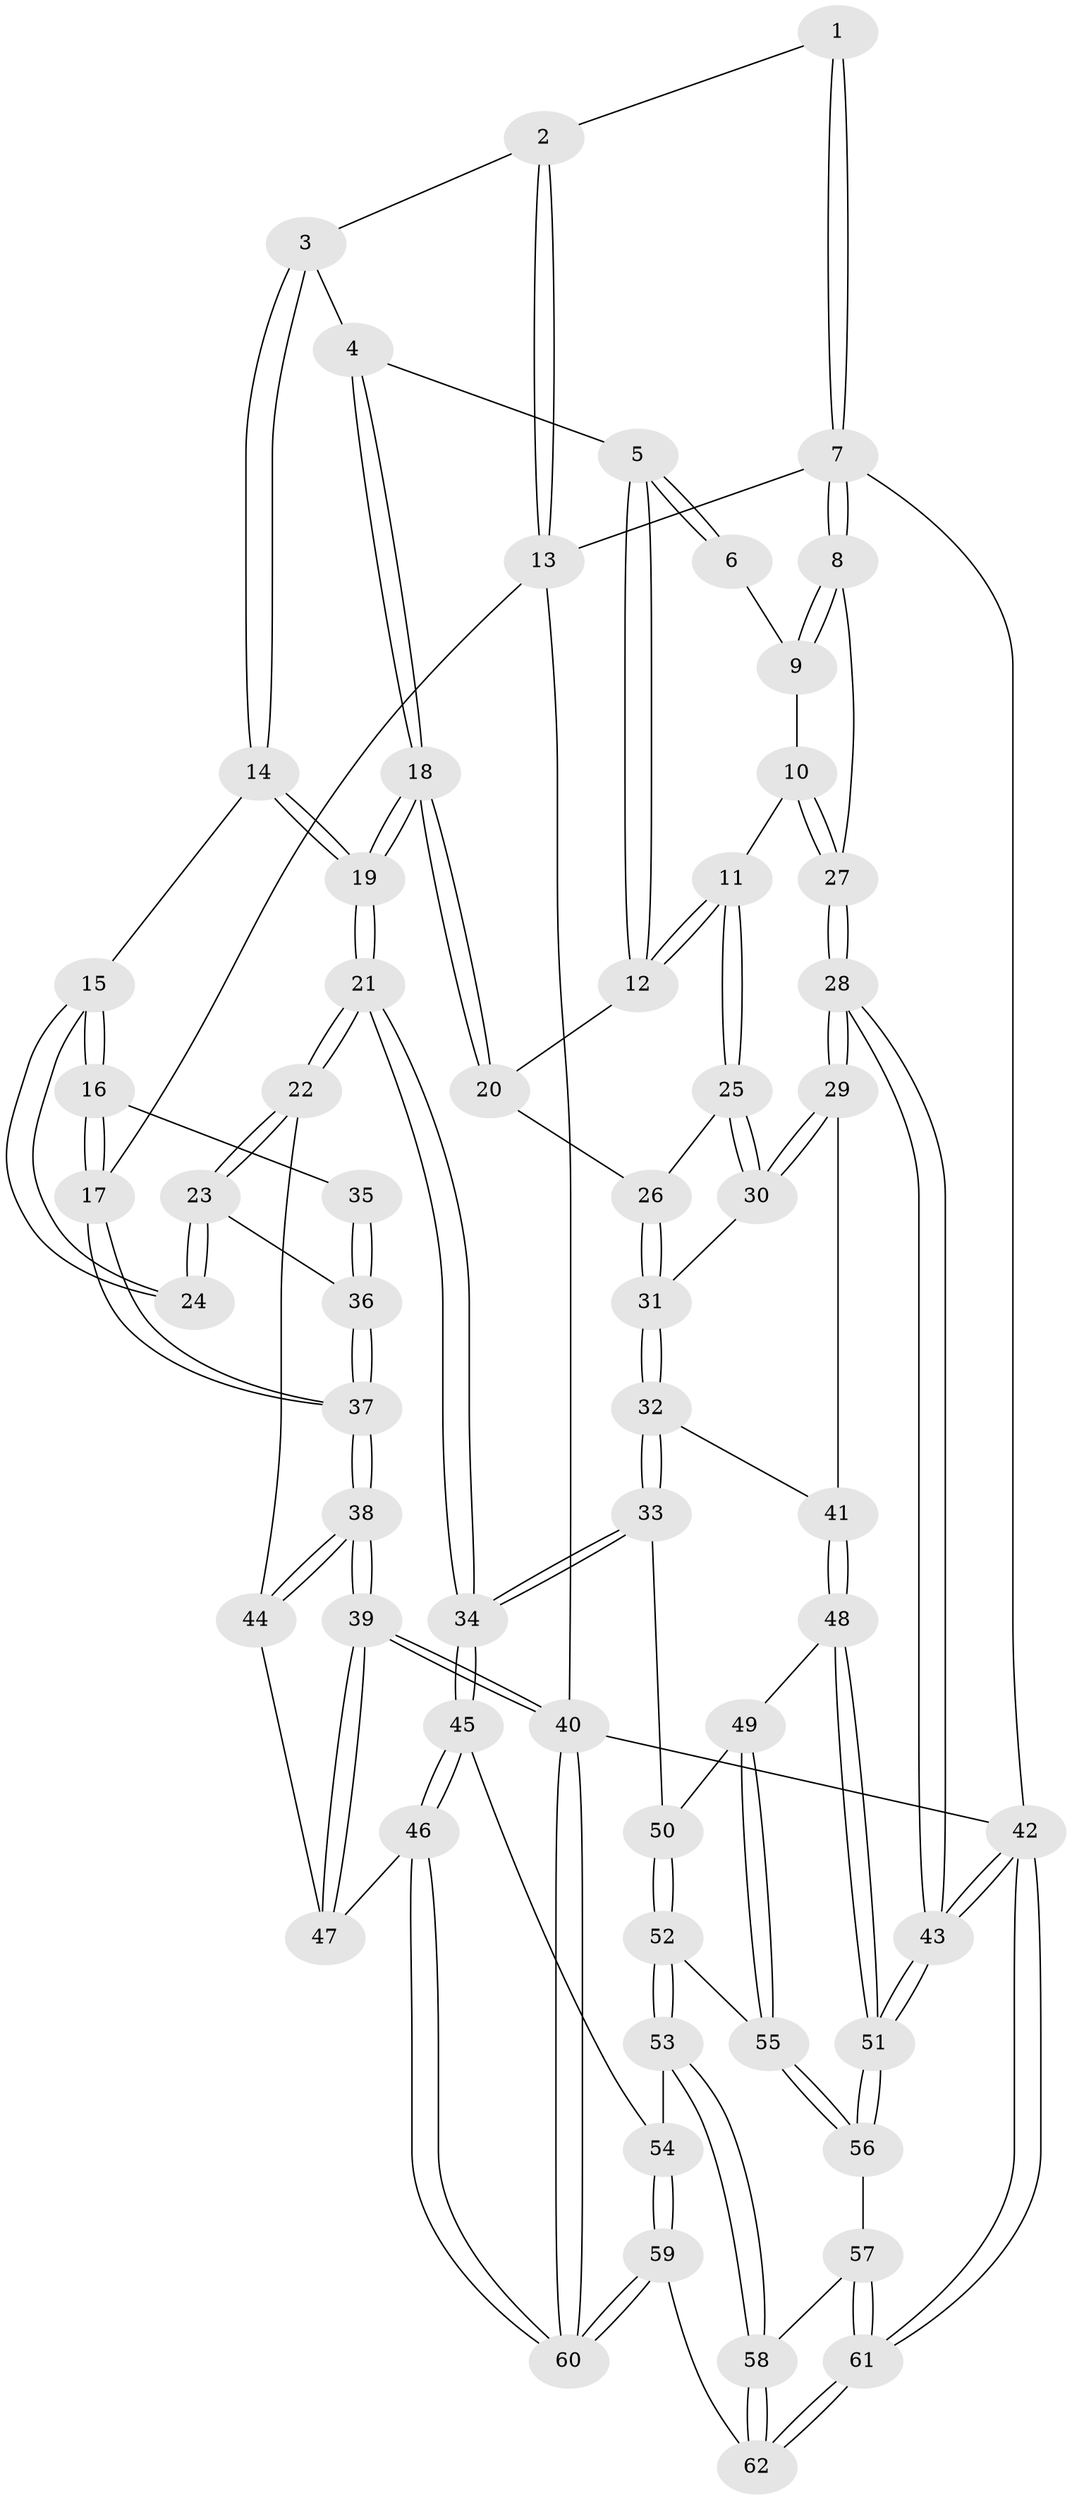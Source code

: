 // Generated by graph-tools (version 1.1) at 2025/11/02/27/25 16:11:55]
// undirected, 62 vertices, 152 edges
graph export_dot {
graph [start="1"]
  node [color=gray90,style=filled];
  1 [pos="+0.7627288644190571+0"];
  2 [pos="+0.16879012384371853+0"];
  3 [pos="+0.28028108645218625+0.02238064854053066"];
  4 [pos="+0.4794280922027458+0.18098460772626904"];
  5 [pos="+0.6258586485204293+0.1509869993158672"];
  6 [pos="+0.7532991791466329+0"];
  7 [pos="+1+0"];
  8 [pos="+1+0.06776500928491899"];
  9 [pos="+0.8417749668139081+0.10799437284326052"];
  10 [pos="+0.8383870858734047+0.3065804839289028"];
  11 [pos="+0.834016584368455+0.3086207529345187"];
  12 [pos="+0.7752570216011292+0.29577755553647384"];
  13 [pos="+0+0"];
  14 [pos="+0.24263189688014783+0.2945727849630621"];
  15 [pos="+0.21542007220811316+0.33437155117686435"];
  16 [pos="+0+0.2652104340773117"];
  17 [pos="+0+0.26328711736246885"];
  18 [pos="+0.4693919906491893+0.3831983808559434"];
  19 [pos="+0.46936062246451643+0.38324684109489615"];
  20 [pos="+0.6464367498421704+0.3790446840098711"];
  21 [pos="+0.4107575449479526+0.5730924772474004"];
  22 [pos="+0.26249002832959584+0.5119863506437071"];
  23 [pos="+0.2393513628544098+0.49411475013579115"];
  24 [pos="+0.22333934389342078+0.43815412070918935"];
  25 [pos="+0.8221180206755676+0.4242241058627525"];
  26 [pos="+0.6593823959398704+0.4699200171104679"];
  27 [pos="+1+0.28098999192734536"];
  28 [pos="+1+0.5452105470542814"];
  29 [pos="+0.8395108387064296+0.5750609126204785"];
  30 [pos="+0.8206031630152159+0.48818659423278143"];
  31 [pos="+0.6580256424964811+0.49520174183717924"];
  32 [pos="+0.6177347169090316+0.563253415963884"];
  33 [pos="+0.5442232489648323+0.607195720342215"];
  34 [pos="+0.42457705512258337+0.6040819880184796"];
  35 [pos="+0+0.35726229633226037"];
  36 [pos="+0.16393289410459405+0.5033366247099489"];
  37 [pos="+0+0.6264868260528238"];
  38 [pos="+0+0.7064298254505975"];
  39 [pos="+0+0.7668919151382354"];
  40 [pos="+0+1"];
  41 [pos="+0.8384788540001716+0.5768275264363908"];
  42 [pos="+1+1"];
  43 [pos="+1+1"];
  44 [pos="+0.15250924363971824+0.632562718229371"];
  45 [pos="+0.40218658680500796+0.6876615065783126"];
  46 [pos="+0.32425876166278084+0.7827284763640749"];
  47 [pos="+0.26157828745110795+0.7715643126731931"];
  48 [pos="+0.8243683001818268+0.6586671485933642"];
  49 [pos="+0.7683861054180331+0.6958444384268613"];
  50 [pos="+0.6500901926844156+0.6843877432959874"];
  51 [pos="+0.9806971654197919+0.8279562758169102"];
  52 [pos="+0.6458340525801102+0.7909098496953321"];
  53 [pos="+0.6242321712358176+0.8482874097629818"];
  54 [pos="+0.539656137035485+0.8173328517413988"];
  55 [pos="+0.7558463660429106+0.7598358683988278"];
  56 [pos="+0.7601947171334695+0.818550178468048"];
  57 [pos="+0.7405832150688224+0.8532341925036552"];
  58 [pos="+0.6464071094374787+0.8783941821185282"];
  59 [pos="+0.432771911936829+1"];
  60 [pos="+0.3005901100652781+1"];
  61 [pos="+1+1"];
  62 [pos="+0.6140732250570781+1"];
  1 -- 2;
  1 -- 7;
  1 -- 7;
  2 -- 3;
  2 -- 13;
  2 -- 13;
  3 -- 4;
  3 -- 14;
  3 -- 14;
  4 -- 5;
  4 -- 18;
  4 -- 18;
  5 -- 6;
  5 -- 6;
  5 -- 12;
  5 -- 12;
  6 -- 9;
  7 -- 8;
  7 -- 8;
  7 -- 13;
  7 -- 42;
  8 -- 9;
  8 -- 9;
  8 -- 27;
  9 -- 10;
  10 -- 11;
  10 -- 27;
  10 -- 27;
  11 -- 12;
  11 -- 12;
  11 -- 25;
  11 -- 25;
  12 -- 20;
  13 -- 17;
  13 -- 40;
  14 -- 15;
  14 -- 19;
  14 -- 19;
  15 -- 16;
  15 -- 16;
  15 -- 24;
  15 -- 24;
  16 -- 17;
  16 -- 17;
  16 -- 35;
  17 -- 37;
  17 -- 37;
  18 -- 19;
  18 -- 19;
  18 -- 20;
  18 -- 20;
  19 -- 21;
  19 -- 21;
  20 -- 26;
  21 -- 22;
  21 -- 22;
  21 -- 34;
  21 -- 34;
  22 -- 23;
  22 -- 23;
  22 -- 44;
  23 -- 24;
  23 -- 24;
  23 -- 36;
  25 -- 26;
  25 -- 30;
  25 -- 30;
  26 -- 31;
  26 -- 31;
  27 -- 28;
  27 -- 28;
  28 -- 29;
  28 -- 29;
  28 -- 43;
  28 -- 43;
  29 -- 30;
  29 -- 30;
  29 -- 41;
  30 -- 31;
  31 -- 32;
  31 -- 32;
  32 -- 33;
  32 -- 33;
  32 -- 41;
  33 -- 34;
  33 -- 34;
  33 -- 50;
  34 -- 45;
  34 -- 45;
  35 -- 36;
  35 -- 36;
  36 -- 37;
  36 -- 37;
  37 -- 38;
  37 -- 38;
  38 -- 39;
  38 -- 39;
  38 -- 44;
  38 -- 44;
  39 -- 40;
  39 -- 40;
  39 -- 47;
  39 -- 47;
  40 -- 60;
  40 -- 60;
  40 -- 42;
  41 -- 48;
  41 -- 48;
  42 -- 43;
  42 -- 43;
  42 -- 61;
  42 -- 61;
  43 -- 51;
  43 -- 51;
  44 -- 47;
  45 -- 46;
  45 -- 46;
  45 -- 54;
  46 -- 47;
  46 -- 60;
  46 -- 60;
  48 -- 49;
  48 -- 51;
  48 -- 51;
  49 -- 50;
  49 -- 55;
  49 -- 55;
  50 -- 52;
  50 -- 52;
  51 -- 56;
  51 -- 56;
  52 -- 53;
  52 -- 53;
  52 -- 55;
  53 -- 54;
  53 -- 58;
  53 -- 58;
  54 -- 59;
  54 -- 59;
  55 -- 56;
  55 -- 56;
  56 -- 57;
  57 -- 58;
  57 -- 61;
  57 -- 61;
  58 -- 62;
  58 -- 62;
  59 -- 60;
  59 -- 60;
  59 -- 62;
  61 -- 62;
  61 -- 62;
}

